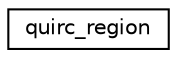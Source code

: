digraph "Graphical Class Hierarchy"
{
  edge [fontname="Helvetica",fontsize="10",labelfontname="Helvetica",labelfontsize="10"];
  node [fontname="Helvetica",fontsize="10",shape=record];
  rankdir="LR";
  Node1 [label="quirc_region",height=0.2,width=0.4,color="black", fillcolor="white", style="filled",URL="$structquirc__region.html"];
}
